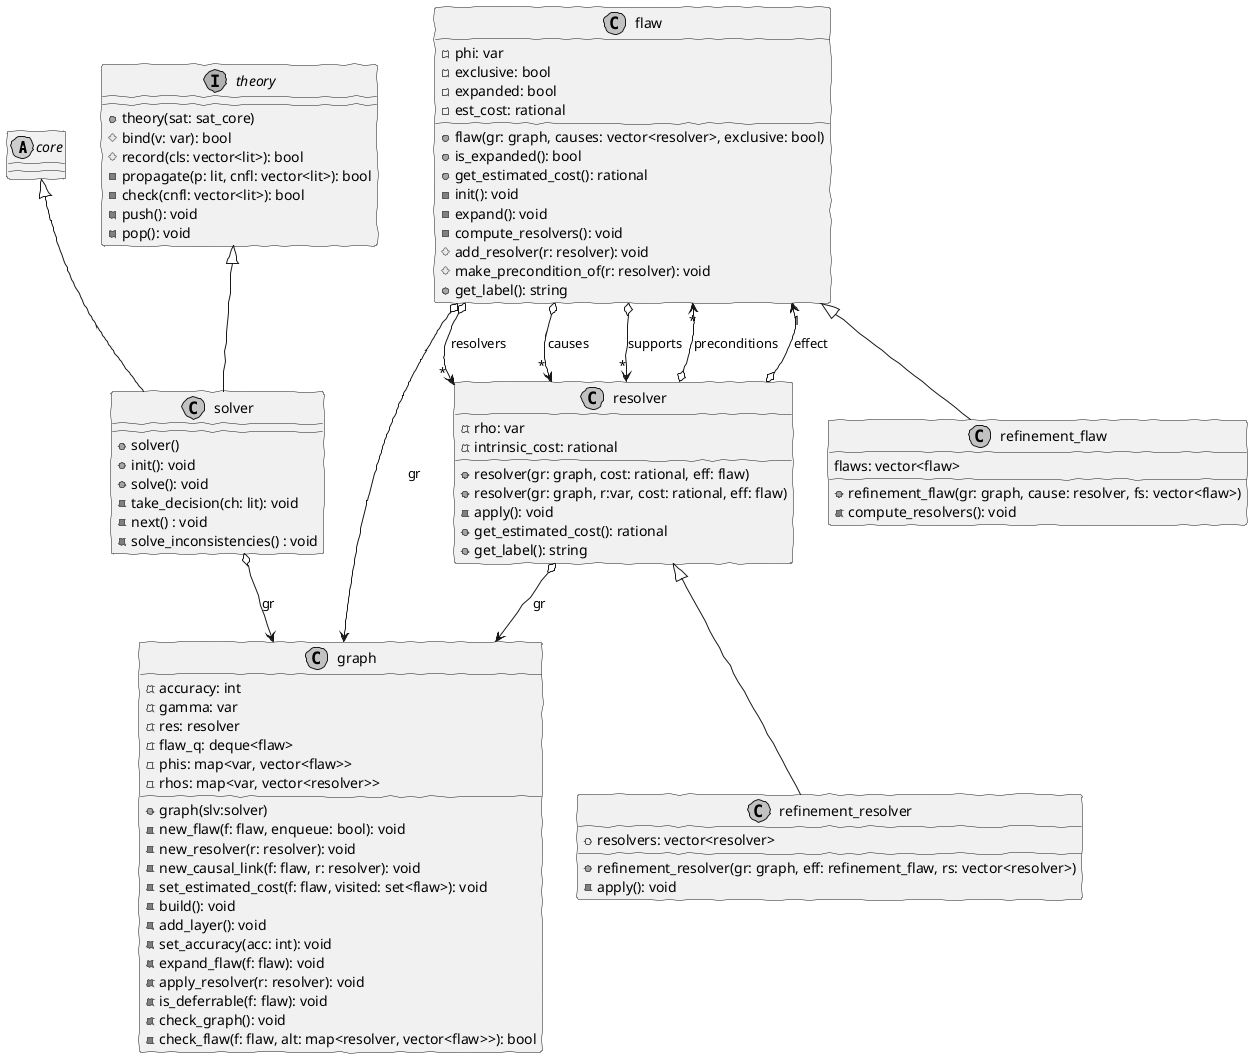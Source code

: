 @startuml solver
skinparam Monochrome true
skinparam Handwritten true

abstract class core

interface theory
theory : +theory(sat: sat_core)
theory : #bind(v: var): bool
theory : #record(cls: vector<lit>): bool
theory : -propagate(p: lit, cnfl: vector<lit>): bool
theory : -check(cnfl: vector<lit>): bool
theory : -push(): void
theory : -pop(): void

class solver
core <|-- solver
theory <|-- solver
solver : +solver()
solver : +init(): void
solver : +solve(): void
solver : -take_decision(ch: lit): void
solver : -next() : void
solver : -solve_inconsistencies() : void
solver o--> graph: gr

class graph
graph : +graph(slv:solver)
graph : -accuracy: int
graph : -gamma: var
graph : -res: resolver
graph : -flaw_q: deque<flaw>
graph : -phis: map<var, vector<flaw>>
graph : -rhos: map<var, vector<resolver>>

graph : -new_flaw(f: flaw, enqueue: bool): void
graph : -new_resolver(r: resolver): void
graph : -new_causal_link(f: flaw, r: resolver): void

graph : -set_estimated_cost(f: flaw, visited: set<flaw>): void

graph : -build(): void
graph : -add_layer(): void
graph : -set_accuracy(acc: int): void

graph : -expand_flaw(f: flaw): void
graph : -apply_resolver(r: resolver): void

graph : -is_deferrable(f: flaw): void

graph : -check_graph(): void
graph : -check_flaw(f: flaw, alt: map<resolver, vector<flaw>>): bool

class flaw
flaw : -phi: var
flaw : -exclusive: bool
flaw : -expanded: bool
flaw : -est_cost: rational
flaw : +flaw(gr: graph, causes: vector<resolver>, exclusive: bool)
flaw : +is_expanded(): bool
flaw : +get_estimated_cost(): rational
flaw : -init(): void
flaw : -expand(): void
flaw : -compute_resolvers(): void
flaw : #add_resolver(r: resolver): void
flaw : #make_precondition_of(r: resolver): void
flaw : +get_label(): string
flaw o--> "*" resolver : resolvers
flaw o--> "*" resolver : causes
flaw o--> "*" resolver : supports
flaw o--> graph: gr

class resolver
resolver : -rho: var
resolver : -intrinsic_cost: rational
resolver : +resolver(gr: graph, cost: rational, eff: flaw)
resolver : +resolver(gr: graph, r:var, cost: rational, eff: flaw)
resolver : -apply(): void
resolver : +get_estimated_cost(): rational
resolver : +get_label(): string
resolver o--> "*" flaw : preconditions
resolver o--> "1" flaw : effect
resolver o--> graph: gr

class refinement_flaw
flaw <|-- refinement_flaw
refinement_flaw : flaws: vector<flaw>
refinement_flaw : +refinement_flaw(gr: graph, cause: resolver, fs: vector<flaw>)
refinement_flaw : -compute_resolvers(): void

class refinement_resolver
resolver <|-- refinement_resolver
refinement_resolver : +resolvers: vector<resolver>
refinement_resolver : +refinement_resolver(gr: graph, eff: refinement_flaw, rs: vector<resolver>)
refinement_resolver : -apply(): void
@enduml